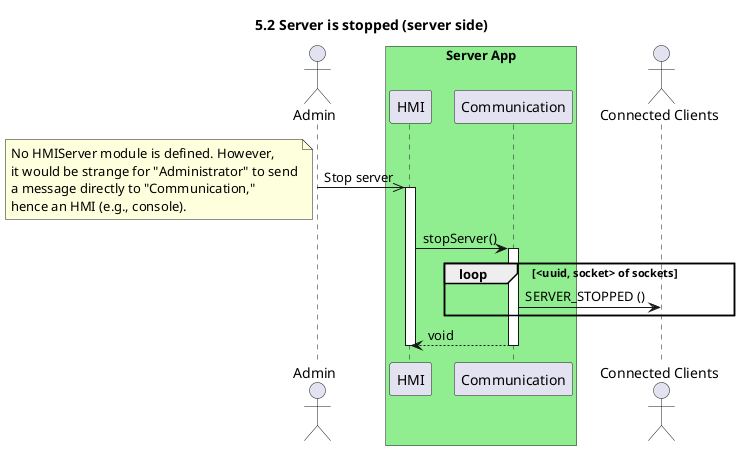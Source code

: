 @startuml 5.2 Server is stopped (server side)
title 5.2 Server is stopped (server side)

actor "Admin" as admin
box "Server App" #LightGreen
    participant "HMI" as hmi
    participant "Communication" as com
end box
actor "Connected Clients" as connected

admin ->> hmi : Stop server
note left : No HMIServer module is defined. However, \nit would be strange for "Administrator" to send\na message directly to "Communication,"\nhence an HMI (e.g., console).
activate hmi

hmi -> com++ : stopServer()

loop <uuid, socket> of sockets
    com -> connected : SERVER_STOPPED ()
end

return void

deactivate hmi

@enduml
